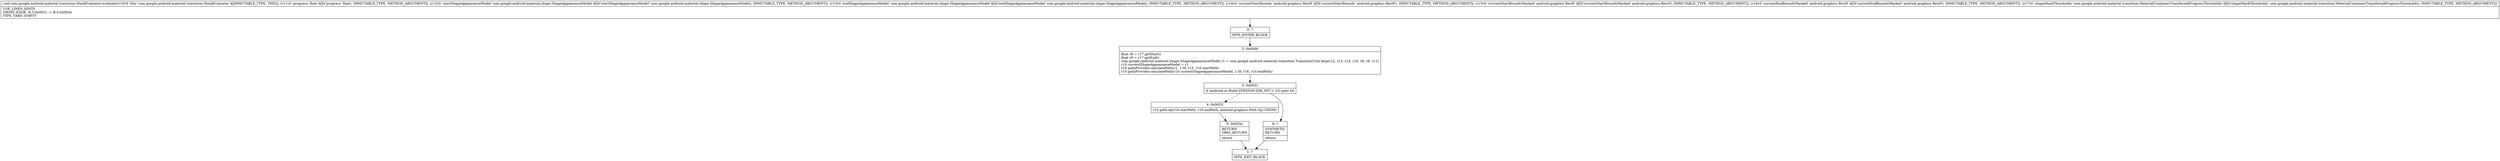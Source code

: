 digraph "CFG forcom.google.android.material.transition.MaskEvaluator.evaluate(FLcom\/google\/android\/material\/shape\/ShapeAppearanceModel;Lcom\/google\/android\/material\/shape\/ShapeAppearanceModel;Landroid\/graphics\/RectF;Landroid\/graphics\/RectF;Landroid\/graphics\/RectF;Lcom\/google\/android\/material\/transition\/MaterialContainerTransform$ProgressThresholds;)V" {
Node_0 [shape=record,label="{0\:\ ?|MTH_ENTER_BLOCK\l}"];
Node_2 [shape=record,label="{2\:\ 0x0000|float r8 = r17.getStart()\lfloat r9 = r17.getEnd()\lcom.google.android.material.shape.ShapeAppearanceModel r1 = com.google.android.material.transition.TransitionUtils.lerp(r12, r13, r14, r16, r8, r9, r11)\lr10.currentShapeAppearanceModel = r1\lr10.pathProvider.calculatePath(r1, 1.0f, r15, r10.startPath)\lr10.pathProvider.calculatePath(r10.currentShapeAppearanceModel, 1.0f, r16, r10.endPath)\l}"];
Node_3 [shape=record,label="{3\:\ 0x0031|if (android.os.Build.VERSION.SDK_INT \< 23) goto L6\l}"];
Node_4 [shape=record,label="{4\:\ 0x0033|r10.path.op(r10.startPath, r10.endPath, android.graphics.Path.Op.UNION)\l}"];
Node_5 [shape=record,label="{5\:\ 0x003e|RETURN\lORIG_RETURN\l|return\l}"];
Node_1 [shape=record,label="{1\:\ ?|MTH_EXIT_BLOCK\l}"];
Node_6 [shape=record,label="{6\:\ ?|SYNTHETIC\lRETURN\l|return\l}"];
MethodNode[shape=record,label="{void com.google.android.material.transition.MaskEvaluator.evaluate((r10v0 'this' com.google.android.material.transition.MaskEvaluator A[IMMUTABLE_TYPE, THIS]), (r11v0 'progress' float A[D('progress' float), IMMUTABLE_TYPE, METHOD_ARGUMENT]), (r12v0 'startShapeAppearanceModel' com.google.android.material.shape.ShapeAppearanceModel A[D('startShapeAppearanceModel' com.google.android.material.shape.ShapeAppearanceModel), IMMUTABLE_TYPE, METHOD_ARGUMENT]), (r13v0 'endShapeAppearanceModel' com.google.android.material.shape.ShapeAppearanceModel A[D('endShapeAppearanceModel' com.google.android.material.shape.ShapeAppearanceModel), IMMUTABLE_TYPE, METHOD_ARGUMENT]), (r14v0 'currentStartBounds' android.graphics.RectF A[D('currentStartBounds' android.graphics.RectF), IMMUTABLE_TYPE, METHOD_ARGUMENT]), (r15v0 'currentStartBoundsMasked' android.graphics.RectF A[D('currentStartBoundsMasked' android.graphics.RectF), IMMUTABLE_TYPE, METHOD_ARGUMENT]), (r16v0 'currentEndBoundsMasked' android.graphics.RectF A[D('currentEndBoundsMasked' android.graphics.RectF), IMMUTABLE_TYPE, METHOD_ARGUMENT]), (r17v0 'shapeMaskThresholds' com.google.android.material.transition.MaterialContainerTransform$ProgressThresholds A[D('shapeMaskThresholds' com.google.android.material.transition.MaterialContainerTransform$ProgressThresholds), IMMUTABLE_TYPE, METHOD_ARGUMENT]))  | USE_LINES_HINTS\lCROSS_EDGE: B:3:0x0031 \-\> B:5:0x003e\lTYPE_VARS: EMPTY\l}"];
MethodNode -> Node_0;Node_0 -> Node_2;
Node_2 -> Node_3;
Node_3 -> Node_4[style=dashed];
Node_3 -> Node_6;
Node_4 -> Node_5;
Node_5 -> Node_1;
Node_6 -> Node_1;
}

